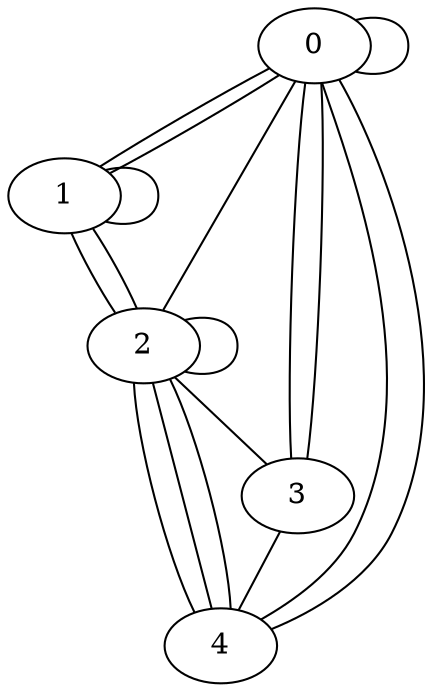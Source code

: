 graph {
	0 -- 0
	0 -- 1
	0 -- 1
	0 -- 2
	0 -- 3
	0 -- 3
	0 -- 4
	0 -- 4
	1 -- 1
	1 -- 2
	1 -- 2
	2 -- 2
	2 -- 3
	2 -- 4
	2 -- 4
	2 -- 4
	3 -- 4
}
